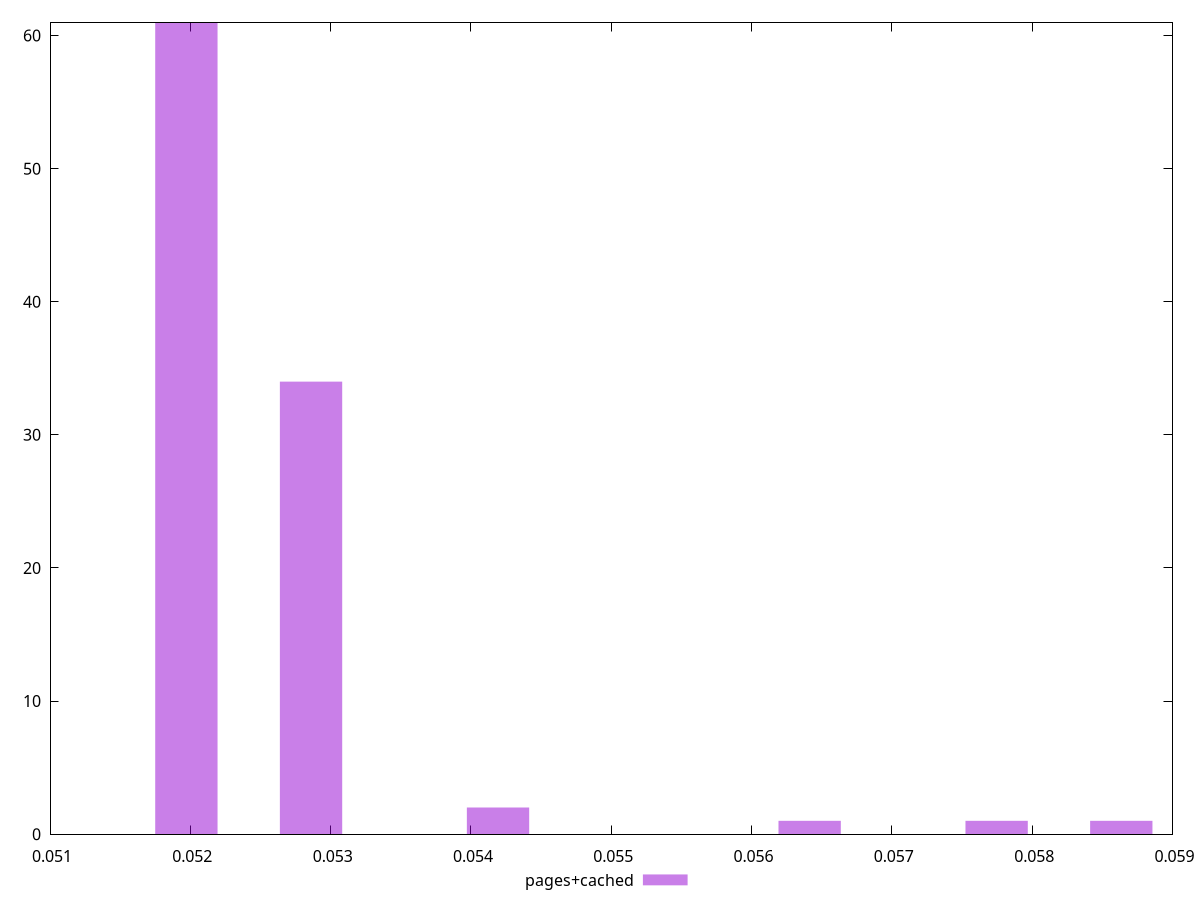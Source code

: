 $_pagesCached <<EOF
0.05641401568806806 1
0.058635039927755775 1
0.052860376904567706 34
0.05774663023188069 1
0.05197196720869262 61
0.05419299144838034 2
EOF
set key outside below
set terminal pngcairo
set output "report_00005_2020-11-02T22-26-11.212Z/unused-javascript/pages+cached//hist.png"
set yrange [0:61]
set boxwidth 0.00044420484793754377
set style fill transparent solid 0.5 noborder
plot $_pagesCached title "pages+cached" with boxes ,